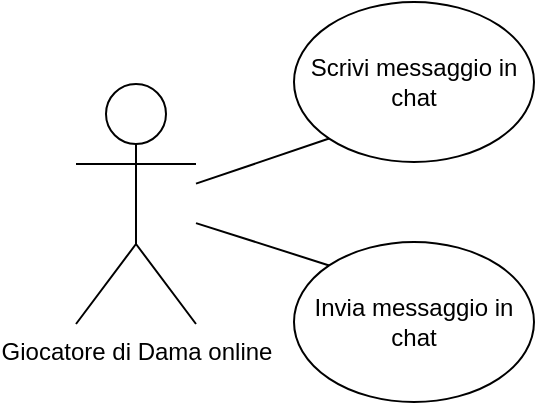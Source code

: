 <mxfile version="13.6.6" type="device"><diagram id="k0rVYddTGGMHnokr2kfz" name="Page-1"><mxGraphModel dx="868" dy="471" grid="1" gridSize="10" guides="1" tooltips="1" connect="1" arrows="1" fold="1" page="1" pageScale="1" pageWidth="1169" pageHeight="827" math="0" shadow="0"><root><mxCell id="0"/><mxCell id="1" parent="0"/><mxCell id="K4BRYnf-JstFuzafwplS-4" value="Giocatore di Dama online" style="shape=umlActor;verticalLabelPosition=bottom;verticalAlign=top;html=1;outlineConnect=0;" parent="1" vertex="1"><mxGeometry x="470" y="355" width="60" height="120" as="geometry"/></mxCell><mxCell id="K4BRYnf-JstFuzafwplS-7" value="Scrivi messaggio in chat" style="ellipse;whiteSpace=wrap;html=1;" parent="1" vertex="1"><mxGeometry x="579" y="314" width="120" height="80" as="geometry"/></mxCell><mxCell id="K4BRYnf-JstFuzafwplS-8" value="Invia messaggio in chat" style="ellipse;whiteSpace=wrap;html=1;" parent="1" vertex="1"><mxGeometry x="579" y="434" width="120" height="80" as="geometry"/></mxCell><mxCell id="K4BRYnf-JstFuzafwplS-21" value="" style="endArrow=none;html=1;entryX=0;entryY=1;entryDx=0;entryDy=0;" parent="1" target="K4BRYnf-JstFuzafwplS-7" edge="1" source="K4BRYnf-JstFuzafwplS-4"><mxGeometry width="50" height="50" relative="1" as="geometry"><mxPoint x="530" y="415" as="sourcePoint"/><mxPoint x="600" y="331" as="targetPoint"/></mxGeometry></mxCell><mxCell id="K4BRYnf-JstFuzafwplS-22" value="" style="endArrow=none;html=1;entryX=0;entryY=0;entryDx=0;entryDy=0;" parent="1" target="K4BRYnf-JstFuzafwplS-8" edge="1" source="K4BRYnf-JstFuzafwplS-4"><mxGeometry width="50" height="50" relative="1" as="geometry"><mxPoint x="530" y="415" as="sourcePoint"/><mxPoint x="600" y="441" as="targetPoint"/></mxGeometry></mxCell></root></mxGraphModel></diagram></mxfile>